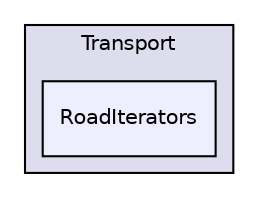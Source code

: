 digraph "src/Transport/RoadIterators" {
  compound=true
  node [ fontsize="10", fontname="Helvetica"];
  edge [ labelfontsize="10", labelfontname="Helvetica"];
  subgraph clusterdir_a424be9c04c54fb66361ff8db17b7a64 {
    graph [ bgcolor="#ddddee", pencolor="black", label="Transport" fontname="Helvetica", fontsize="10", URL="dir_a424be9c04c54fb66361ff8db17b7a64.html"]
  dir_3ff0c8c38326bed84bcde630226ee3c3 [shape=box, label="RoadIterators", style="filled", fillcolor="#eeeeff", pencolor="black", URL="dir_3ff0c8c38326bed84bcde630226ee3c3.html"];
  }
}
